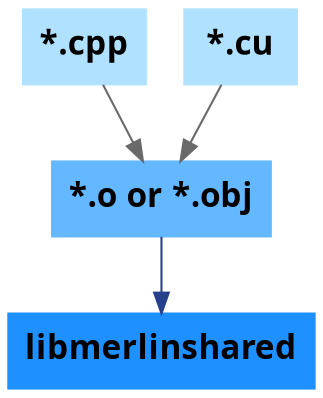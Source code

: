 digraph SharedCompilation {
    node [fontname="Fira Code SemiBold", fontsize="16", shape=record, style=filled, labelloc=c]
    subgraph SourceFiles {
        node [color=lightskyblue1, label="*.cpp"] cpp;
        node [color=lightskyblue1, label="*.cu"] cu;
    }

    subgraph Object {
        node [color=steelblue1, label="*.o or *.obj"] obj;
    }

    subgraph Lib {
        node [color=dodgerblue, label="libmerlinshared"] libmerlinshared;
    }

    cpp -> obj [color=dimgrey];
    cu -> obj [color=dimgrey];
    obj -> libmerlinshared [color=royalblue4];
}
